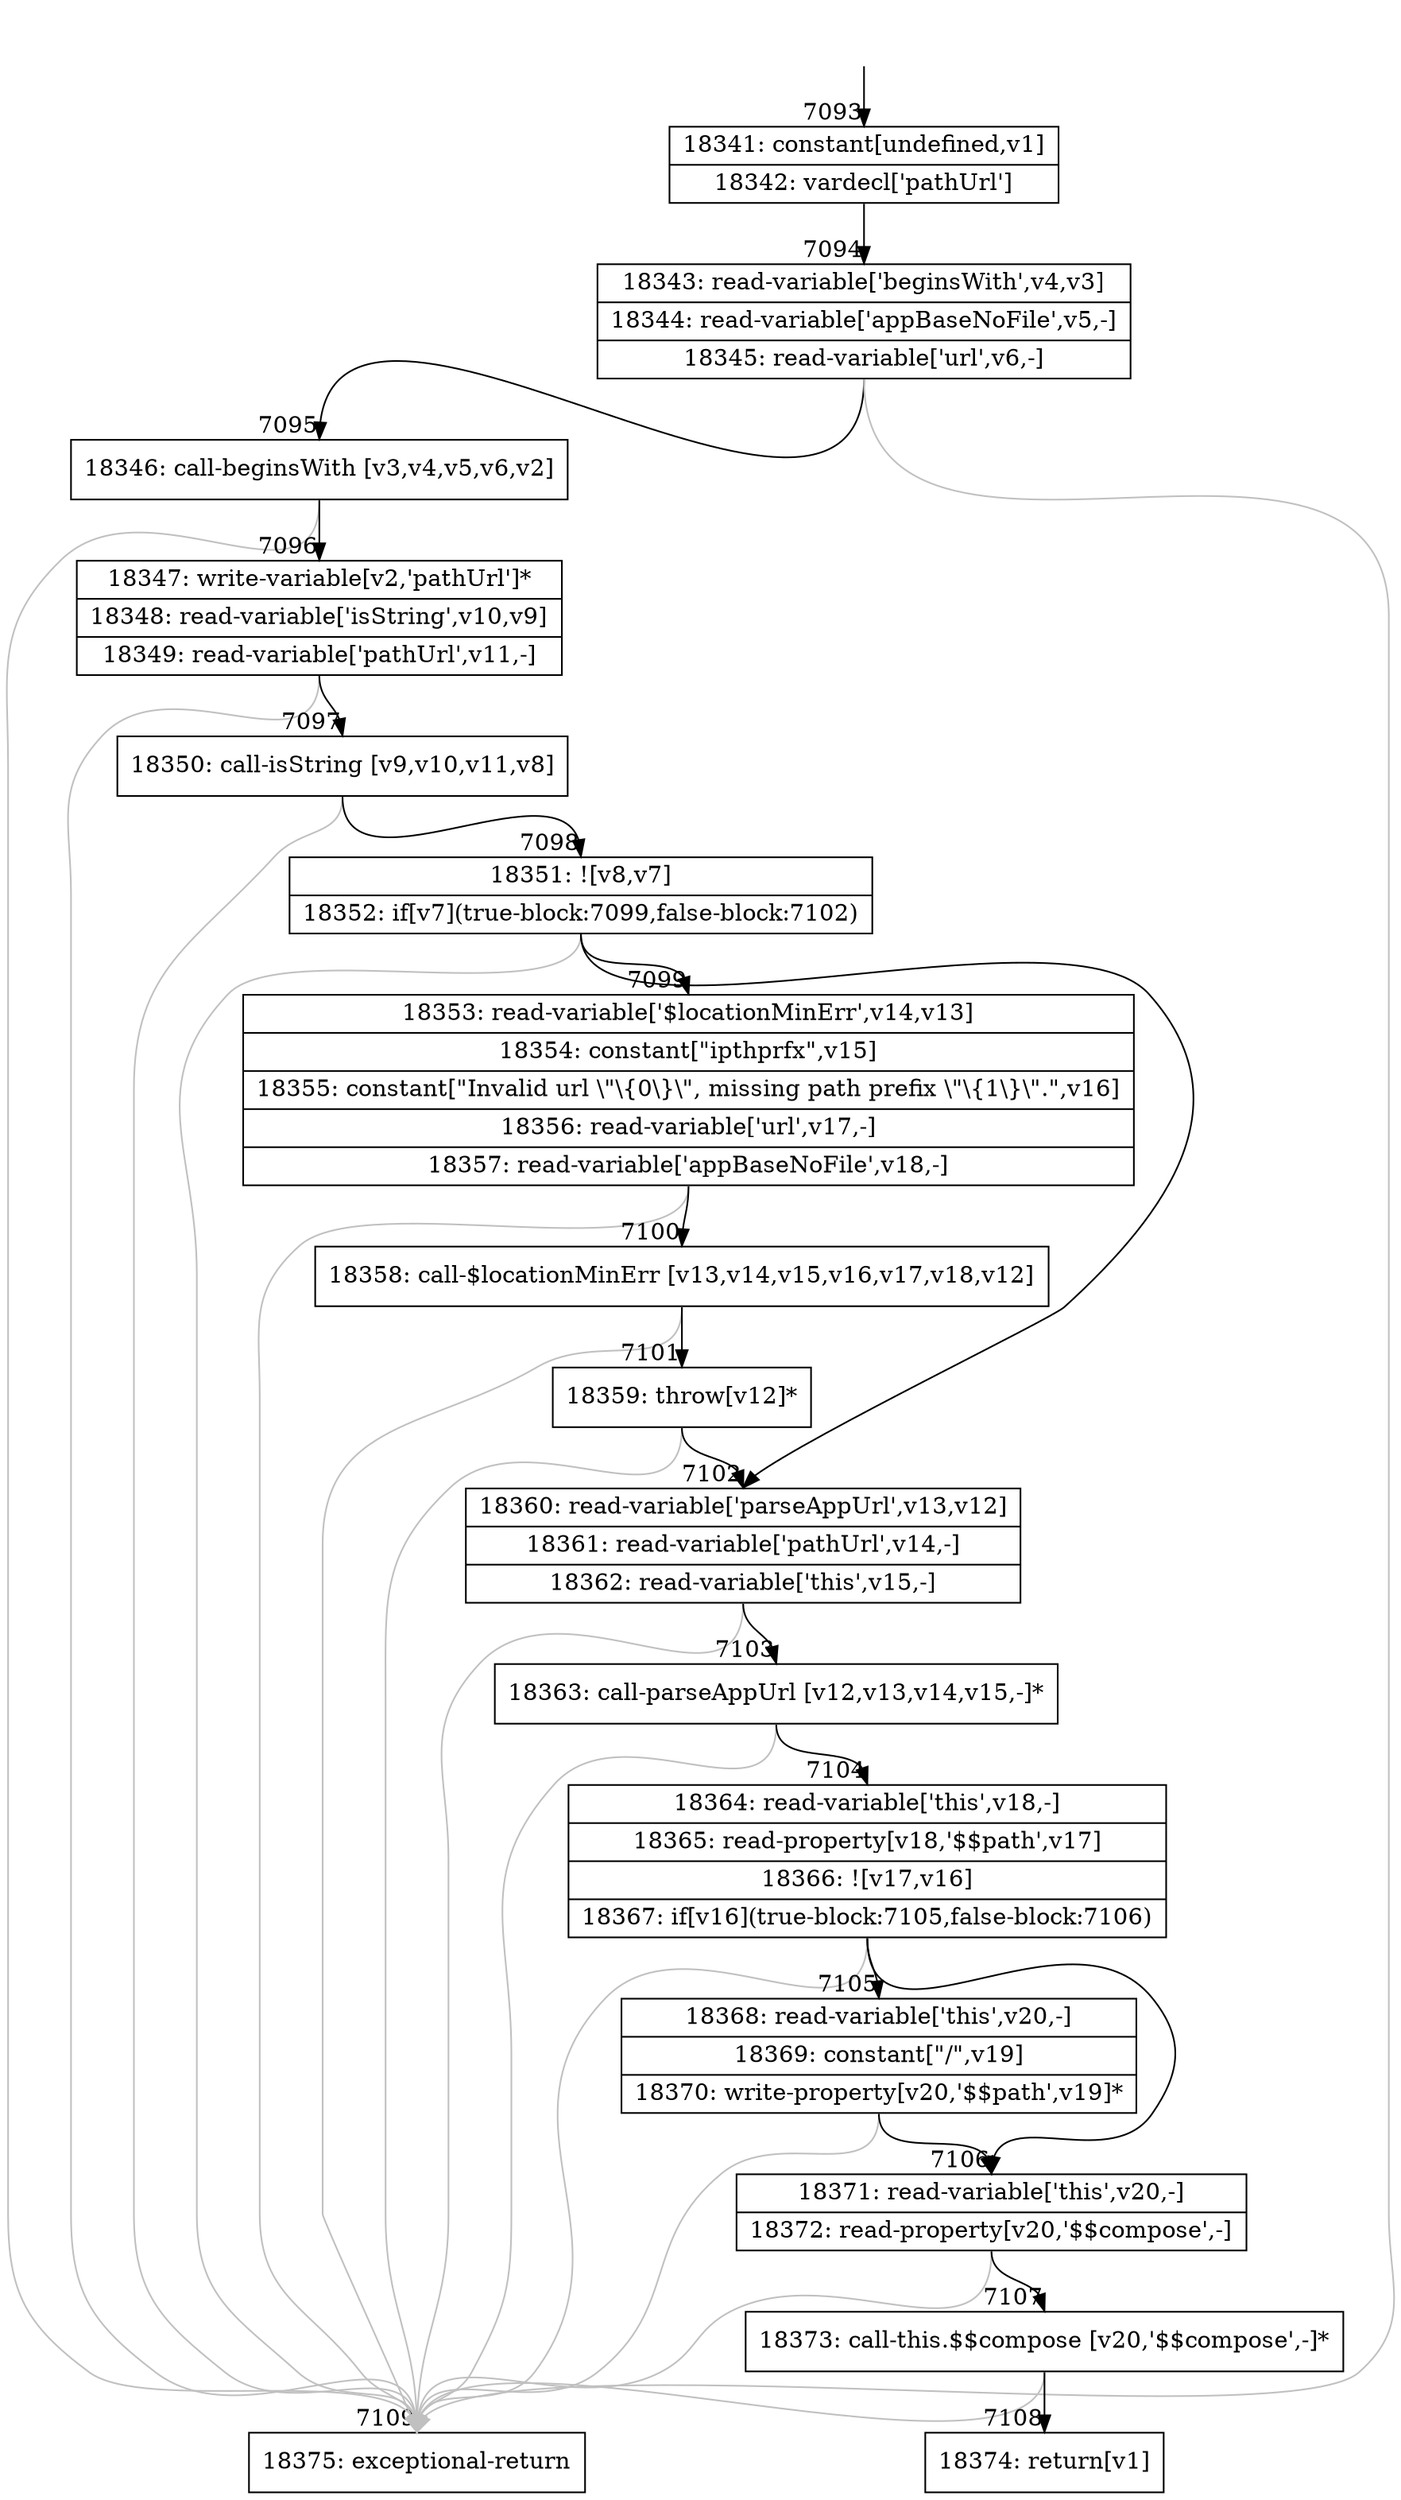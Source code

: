 digraph {
rankdir="TD"
BB_entry536[shape=none,label=""];
BB_entry536 -> BB7093 [tailport=s, headport=n, headlabel="    7093"]
BB7093 [shape=record label="{18341: constant[undefined,v1]|18342: vardecl['pathUrl']}" ] 
BB7093 -> BB7094 [tailport=s, headport=n, headlabel="      7094"]
BB7094 [shape=record label="{18343: read-variable['beginsWith',v4,v3]|18344: read-variable['appBaseNoFile',v5,-]|18345: read-variable['url',v6,-]}" ] 
BB7094 -> BB7095 [tailport=s, headport=n, headlabel="      7095"]
BB7094 -> BB7109 [tailport=s, headport=n, color=gray, headlabel="      7109"]
BB7095 [shape=record label="{18346: call-beginsWith [v3,v4,v5,v6,v2]}" ] 
BB7095 -> BB7096 [tailport=s, headport=n, headlabel="      7096"]
BB7095 -> BB7109 [tailport=s, headport=n, color=gray]
BB7096 [shape=record label="{18347: write-variable[v2,'pathUrl']*|18348: read-variable['isString',v10,v9]|18349: read-variable['pathUrl',v11,-]}" ] 
BB7096 -> BB7097 [tailport=s, headport=n, headlabel="      7097"]
BB7096 -> BB7109 [tailport=s, headport=n, color=gray]
BB7097 [shape=record label="{18350: call-isString [v9,v10,v11,v8]}" ] 
BB7097 -> BB7098 [tailport=s, headport=n, headlabel="      7098"]
BB7097 -> BB7109 [tailport=s, headport=n, color=gray]
BB7098 [shape=record label="{18351: ![v8,v7]|18352: if[v7](true-block:7099,false-block:7102)}" ] 
BB7098 -> BB7099 [tailport=s, headport=n, headlabel="      7099"]
BB7098 -> BB7102 [tailport=s, headport=n, headlabel="      7102"]
BB7098 -> BB7109 [tailport=s, headport=n, color=gray]
BB7099 [shape=record label="{18353: read-variable['$locationMinErr',v14,v13]|18354: constant[\"ipthprfx\",v15]|18355: constant[\"Invalid url \\\"\\\{0\\\}\\\", missing path prefix \\\"\\\{1\\\}\\\".\",v16]|18356: read-variable['url',v17,-]|18357: read-variable['appBaseNoFile',v18,-]}" ] 
BB7099 -> BB7100 [tailport=s, headport=n, headlabel="      7100"]
BB7099 -> BB7109 [tailport=s, headport=n, color=gray]
BB7100 [shape=record label="{18358: call-$locationMinErr [v13,v14,v15,v16,v17,v18,v12]}" ] 
BB7100 -> BB7101 [tailport=s, headport=n, headlabel="      7101"]
BB7100 -> BB7109 [tailport=s, headport=n, color=gray]
BB7101 [shape=record label="{18359: throw[v12]*}" ] 
BB7101 -> BB7102 [tailport=s, headport=n]
BB7101 -> BB7109 [tailport=s, headport=n, color=gray]
BB7102 [shape=record label="{18360: read-variable['parseAppUrl',v13,v12]|18361: read-variable['pathUrl',v14,-]|18362: read-variable['this',v15,-]}" ] 
BB7102 -> BB7103 [tailport=s, headport=n, headlabel="      7103"]
BB7102 -> BB7109 [tailport=s, headport=n, color=gray]
BB7103 [shape=record label="{18363: call-parseAppUrl [v12,v13,v14,v15,-]*}" ] 
BB7103 -> BB7104 [tailport=s, headport=n, headlabel="      7104"]
BB7103 -> BB7109 [tailport=s, headport=n, color=gray]
BB7104 [shape=record label="{18364: read-variable['this',v18,-]|18365: read-property[v18,'$$path',v17]|18366: ![v17,v16]|18367: if[v16](true-block:7105,false-block:7106)}" ] 
BB7104 -> BB7105 [tailport=s, headport=n, headlabel="      7105"]
BB7104 -> BB7106 [tailport=s, headport=n, headlabel="      7106"]
BB7104 -> BB7109 [tailport=s, headport=n, color=gray]
BB7105 [shape=record label="{18368: read-variable['this',v20,-]|18369: constant[\"/\",v19]|18370: write-property[v20,'$$path',v19]*}" ] 
BB7105 -> BB7106 [tailport=s, headport=n]
BB7105 -> BB7109 [tailport=s, headport=n, color=gray]
BB7106 [shape=record label="{18371: read-variable['this',v20,-]|18372: read-property[v20,'$$compose',-]}" ] 
BB7106 -> BB7107 [tailport=s, headport=n, headlabel="      7107"]
BB7106 -> BB7109 [tailport=s, headport=n, color=gray]
BB7107 [shape=record label="{18373: call-this.$$compose [v20,'$$compose',-]*}" ] 
BB7107 -> BB7108 [tailport=s, headport=n, headlabel="      7108"]
BB7107 -> BB7109 [tailport=s, headport=n, color=gray]
BB7108 [shape=record label="{18374: return[v1]}" ] 
BB7109 [shape=record label="{18375: exceptional-return}" ] 
//#$~ 11316
}

